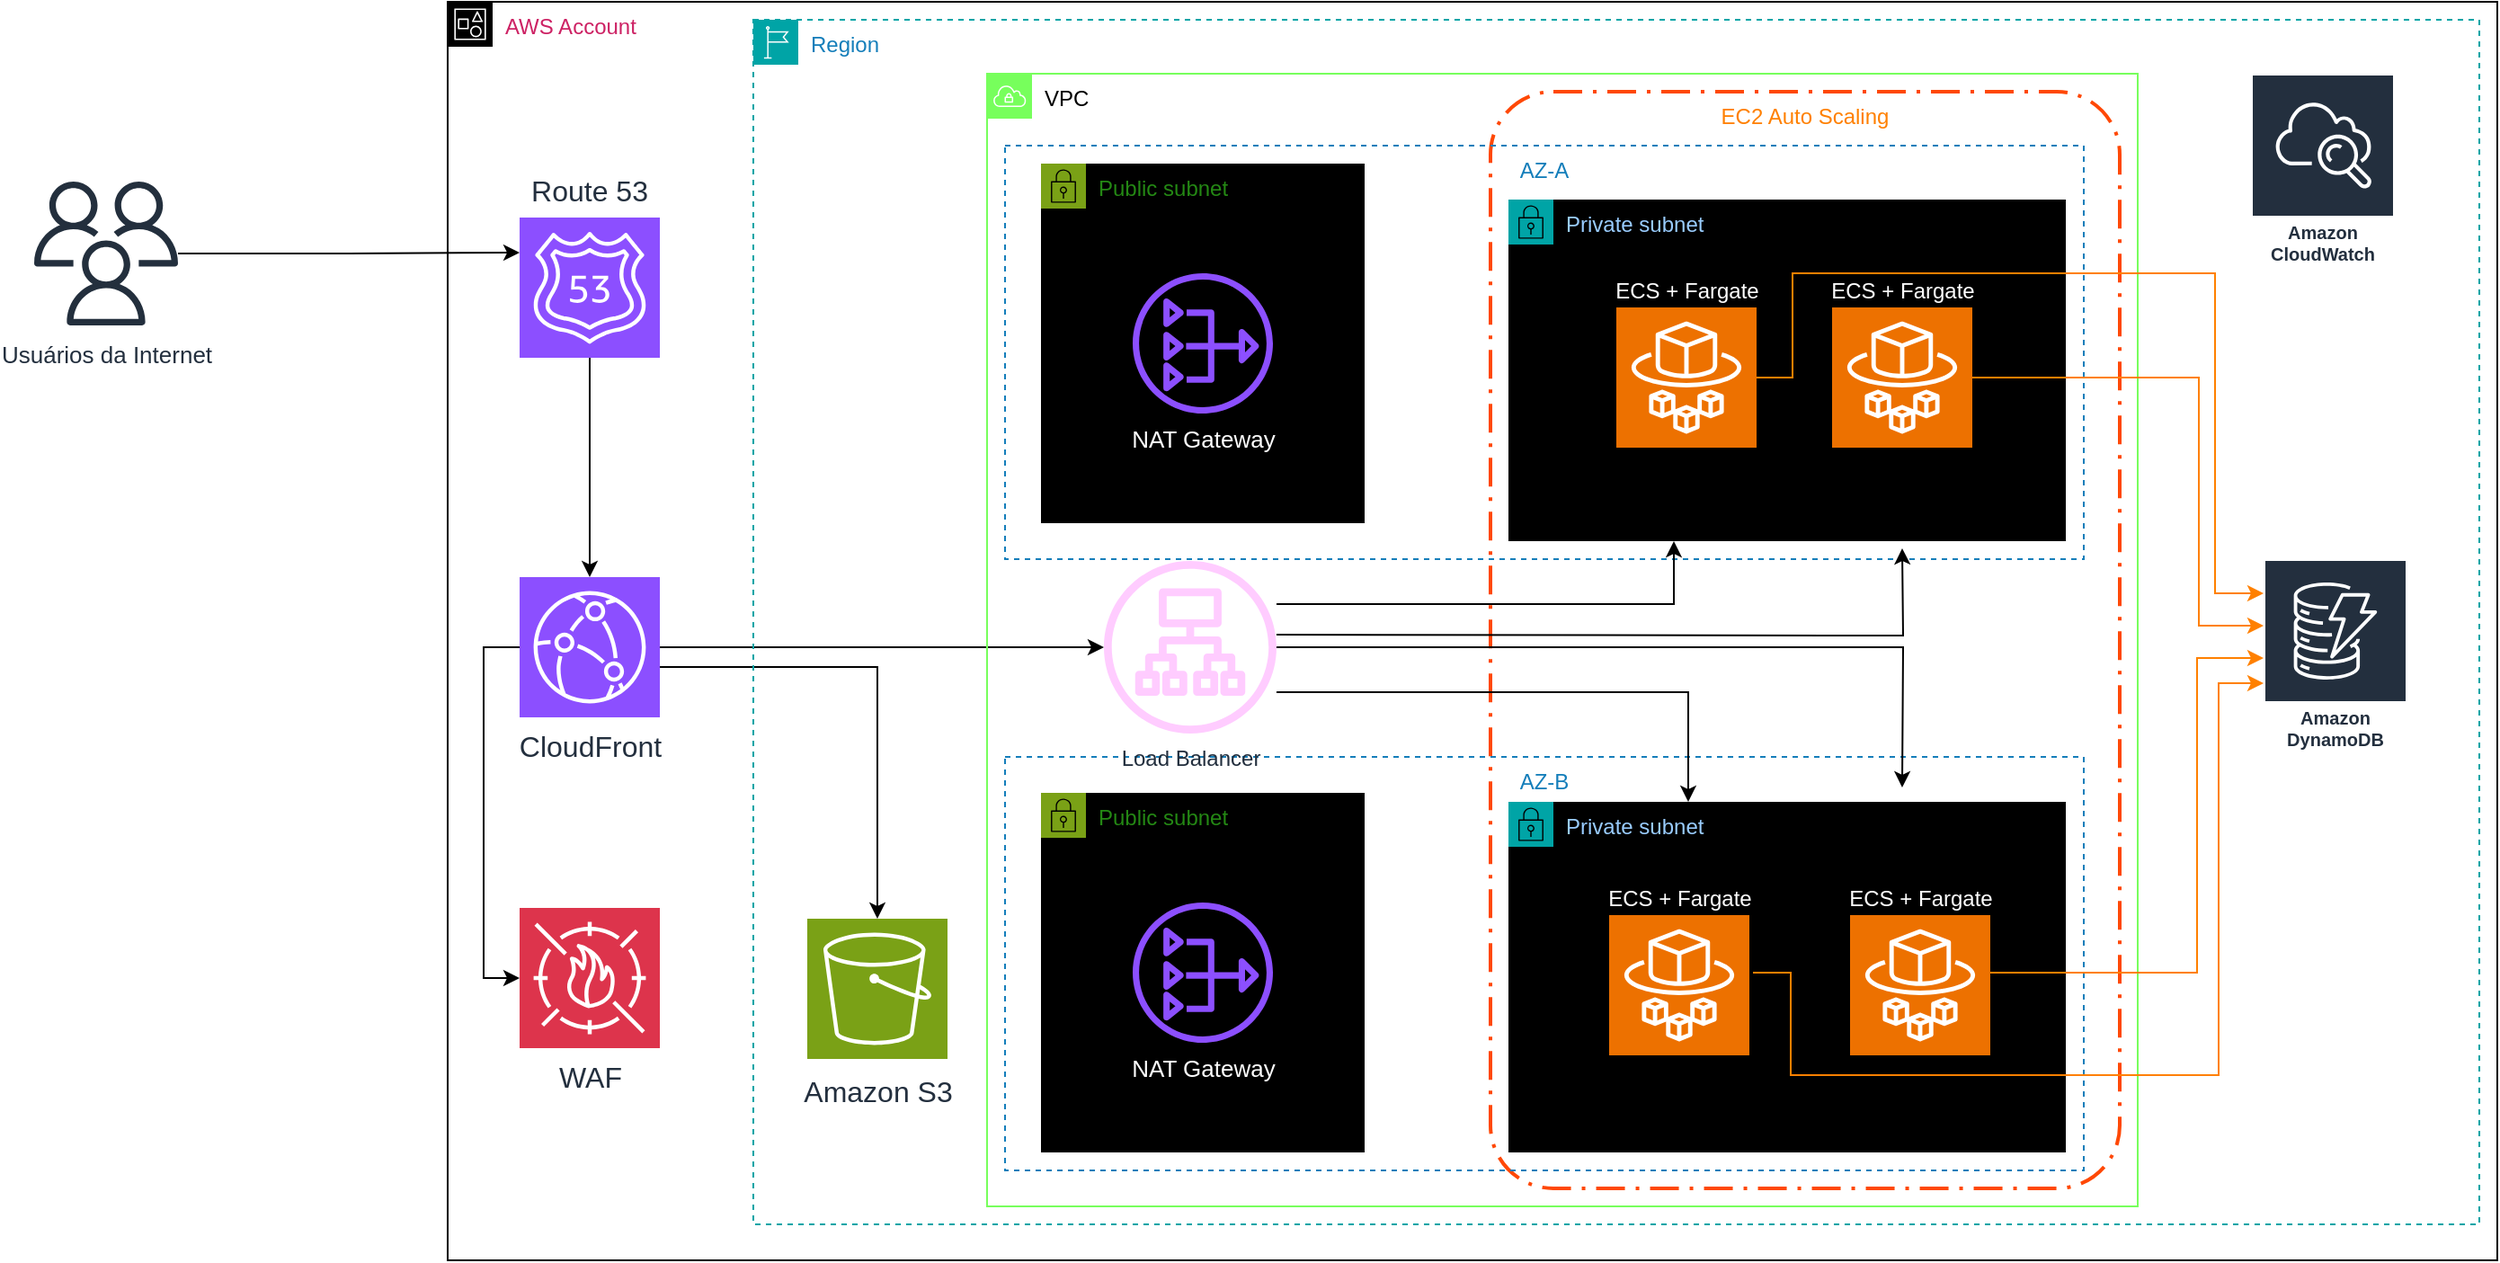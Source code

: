 <mxfile version="23.0.2" type="github">
  <diagram name="Página-1" id="CTM4TyZzp7zjIIdcJPQp">
    <mxGraphModel dx="1112" dy="1016" grid="0" gridSize="10" guides="1" tooltips="1" connect="1" arrows="1" fold="1" page="0" pageScale="1" pageWidth="827" pageHeight="1169" math="0" shadow="0">
      <root>
        <mxCell id="0" />
        <mxCell id="1" parent="0" />
        <mxCell id="7wIXpibPNGcEYtVsEqjC-1" value="AWS Account" style="points=[[0,0],[0.25,0],[0.5,0],[0.75,0],[1,0],[1,0.25],[1,0.5],[1,0.75],[1,1],[0.75,1],[0.5,1],[0.25,1],[0,1],[0,0.75],[0,0.5],[0,0.25]];outlineConnect=0;gradientColor=none;html=1;whiteSpace=wrap;fontSize=12;fontStyle=0;container=1;pointerEvents=0;collapsible=0;recursiveResize=0;shape=mxgraph.aws4.group;grIcon=mxgraph.aws4.group_account;strokeColor=default;fillColor=none;verticalAlign=top;align=left;spacingLeft=30;fontColor=#CD2264;dashed=0;" vertex="1" parent="1">
          <mxGeometry x="20" y="90" width="1140" height="700" as="geometry" />
        </mxCell>
        <mxCell id="7wIXpibPNGcEYtVsEqjC-2" style="edgeStyle=orthogonalEdgeStyle;rounded=0;orthogonalLoop=1;jettySize=auto;html=1;" edge="1" parent="7wIXpibPNGcEYtVsEqjC-1" source="7wIXpibPNGcEYtVsEqjC-6" target="7wIXpibPNGcEYtVsEqjC-5">
          <mxGeometry relative="1" as="geometry" />
        </mxCell>
        <mxCell id="7wIXpibPNGcEYtVsEqjC-3" style="edgeStyle=orthogonalEdgeStyle;rounded=0;orthogonalLoop=1;jettySize=auto;html=1;" edge="1" parent="7wIXpibPNGcEYtVsEqjC-1" source="7wIXpibPNGcEYtVsEqjC-5" target="7wIXpibPNGcEYtVsEqjC-12">
          <mxGeometry relative="1" as="geometry">
            <Array as="points">
              <mxPoint x="239" y="370" />
            </Array>
          </mxGeometry>
        </mxCell>
        <mxCell id="7wIXpibPNGcEYtVsEqjC-4" style="edgeStyle=orthogonalEdgeStyle;rounded=0;orthogonalLoop=1;jettySize=auto;html=1;" edge="1" parent="7wIXpibPNGcEYtVsEqjC-1" source="7wIXpibPNGcEYtVsEqjC-5" target="7wIXpibPNGcEYtVsEqjC-18">
          <mxGeometry relative="1" as="geometry" />
        </mxCell>
        <mxCell id="7wIXpibPNGcEYtVsEqjC-5" value="CloudFront" style="sketch=0;points=[[0,0,0],[0.25,0,0],[0.5,0,0],[0.75,0,0],[1,0,0],[0,1,0],[0.25,1,0],[0.5,1,0],[0.75,1,0],[1,1,0],[0,0.25,0],[0,0.5,0],[0,0.75,0],[1,0.25,0],[1,0.5,0],[1,0.75,0]];outlineConnect=0;fontColor=#232F3E;fillColor=#8C4FFF;strokeColor=#ffffff;dashed=0;verticalLabelPosition=bottom;verticalAlign=top;align=center;html=1;fontSize=16;fontStyle=0;aspect=fixed;shape=mxgraph.aws4.resourceIcon;resIcon=mxgraph.aws4.cloudfront;" vertex="1" parent="7wIXpibPNGcEYtVsEqjC-1">
          <mxGeometry x="40" y="320" width="78" height="78" as="geometry" />
        </mxCell>
        <mxCell id="7wIXpibPNGcEYtVsEqjC-6" value="Route 53" style="sketch=0;points=[[0,0,0],[0.25,0,0],[0.5,0,0],[0.75,0,0],[1,0,0],[0,1,0],[0.25,1,0],[0.5,1,0],[0.75,1,0],[1,1,0],[0,0.25,0],[0,0.5,0],[0,0.75,0],[1,0.25,0],[1,0.5,0],[1,0.75,0]];outlineConnect=0;fontColor=#232F3E;fillColor=#8C4FFF;strokeColor=#ffffff;dashed=0;verticalLabelPosition=top;verticalAlign=bottom;align=center;fontSize=16;fontStyle=0;aspect=fixed;shape=mxgraph.aws4.resourceIcon;resIcon=mxgraph.aws4.route_53;horizontal=1;whiteSpace=wrap;html=1;flipV=0;flipH=0;labelPosition=center;spacingTop=2;spacing=5;" vertex="1" parent="7wIXpibPNGcEYtVsEqjC-1">
          <mxGeometry x="40" y="120" width="78" height="78" as="geometry" />
        </mxCell>
        <mxCell id="7wIXpibPNGcEYtVsEqjC-7" value="Region" style="points=[[0,0],[0.25,0],[0.5,0],[0.75,0],[1,0],[1,0.25],[1,0.5],[1,0.75],[1,1],[0.75,1],[0.5,1],[0.25,1],[0,1],[0,0.75],[0,0.5],[0,0.25]];outlineConnect=0;gradientColor=none;html=1;whiteSpace=wrap;fontSize=12;fontStyle=0;container=1;pointerEvents=0;collapsible=0;recursiveResize=0;shape=mxgraph.aws4.group;grIcon=mxgraph.aws4.group_region;strokeColor=#00A4A6;fillColor=none;verticalAlign=top;align=left;spacingLeft=30;fontColor=#147EBA;dashed=1;" vertex="1" parent="7wIXpibPNGcEYtVsEqjC-1">
          <mxGeometry x="170" y="10" width="960" height="670" as="geometry" />
        </mxCell>
        <mxCell id="7wIXpibPNGcEYtVsEqjC-8" value="EC2 Auto Scaling" style="rounded=1;arcSize=10;dashed=1;fillColor=none;dashPattern=8 3 1 3;strokeWidth=2;fontColor=#FF8000;strokeColor=#ff4805;verticalAlign=top;" vertex="1" parent="7wIXpibPNGcEYtVsEqjC-7">
          <mxGeometry x="410" y="40" width="350" height="610" as="geometry" />
        </mxCell>
        <mxCell id="7wIXpibPNGcEYtVsEqjC-9" value="AZ-A" style="fillColor=none;strokeColor=#147EBA;dashed=1;verticalAlign=top;fontStyle=0;fontColor=#147EBA;whiteSpace=wrap;html=1;" vertex="1" parent="7wIXpibPNGcEYtVsEqjC-7">
          <mxGeometry x="140" y="70" width="600" height="230" as="geometry" />
        </mxCell>
        <mxCell id="7wIXpibPNGcEYtVsEqjC-10" value="AZ-B" style="fillColor=none;strokeColor=#147EBA;dashed=1;verticalAlign=top;fontStyle=0;fontColor=#147EBA;whiteSpace=wrap;html=1;" vertex="1" parent="7wIXpibPNGcEYtVsEqjC-7">
          <mxGeometry x="140" y="410" width="600" height="230" as="geometry" />
        </mxCell>
        <mxCell id="7wIXpibPNGcEYtVsEqjC-11" value="VPC" style="sketch=0;outlineConnect=0;html=1;whiteSpace=wrap;fontSize=12;fontStyle=0;shape=mxgraph.aws4.group;grIcon=mxgraph.aws4.group_vpc;verticalAlign=top;align=left;spacingLeft=30;dashed=0;fillColor=none;strokeColor=#77FF5C;" vertex="1" parent="7wIXpibPNGcEYtVsEqjC-7">
          <mxGeometry x="130" y="30" width="640" height="630" as="geometry" />
        </mxCell>
        <mxCell id="7wIXpibPNGcEYtVsEqjC-12" value="Amazon S3" style="sketch=0;points=[[0,0,0],[0.25,0,0],[0.5,0,0],[0.75,0,0],[1,0,0],[0,1,0],[0.25,1,0],[0.5,1,0],[0.75,1,0],[1,1,0],[0,0.25,0],[0,0.5,0],[0,0.75,0],[1,0.25,0],[1,0.5,0],[1,0.75,0]];outlineConnect=0;fontColor=#232F3E;fillColor=#7AA116;strokeColor=#ffffff;dashed=0;verticalLabelPosition=bottom;verticalAlign=top;align=center;html=1;fontSize=16;fontStyle=0;aspect=fixed;shape=mxgraph.aws4.resourceIcon;resIcon=mxgraph.aws4.s3;spacingTop=2;" vertex="1" parent="7wIXpibPNGcEYtVsEqjC-7">
          <mxGeometry x="30" y="500" width="78" height="78" as="geometry" />
        </mxCell>
        <mxCell id="7wIXpibPNGcEYtVsEqjC-13" value="Public subnet" style="points=[[0,0],[0.25,0],[0.5,0],[0.75,0],[1,0],[1,0.25],[1,0.5],[1,0.75],[1,1],[0.75,1],[0.5,1],[0.25,1],[0,1],[0,0.75],[0,0.5],[0,0.25]];outlineConnect=0;gradientColor=none;html=1;whiteSpace=wrap;fontSize=12;fontStyle=0;container=1;pointerEvents=0;collapsible=0;recursiveResize=0;shape=mxgraph.aws4.group;grIcon=mxgraph.aws4.group_security_group;grStroke=0;strokeColor=#7AA116;fillColor=#000000;verticalAlign=top;align=left;spacingLeft=30;fontColor=#248814;dashed=0;" vertex="1" parent="7wIXpibPNGcEYtVsEqjC-7">
          <mxGeometry x="160" y="80" width="180" height="200" as="geometry" />
        </mxCell>
        <mxCell id="7wIXpibPNGcEYtVsEqjC-14" value="&lt;font color=&quot;#ffffff&quot; style=&quot;font-size: 13px;&quot;&gt;NAT Gateway&lt;/font&gt;" style="sketch=0;outlineConnect=0;fontColor=#232F3E;gradientColor=none;fillColor=#8C4FFF;strokeColor=none;dashed=0;verticalLabelPosition=bottom;verticalAlign=top;align=center;html=1;fontSize=12;fontStyle=0;aspect=fixed;pointerEvents=1;shape=mxgraph.aws4.nat_gateway;" vertex="1" parent="7wIXpibPNGcEYtVsEqjC-13">
          <mxGeometry x="51" y="61" width="78" height="78" as="geometry" />
        </mxCell>
        <mxCell id="7wIXpibPNGcEYtVsEqjC-15" value="Public subnet" style="points=[[0,0],[0.25,0],[0.5,0],[0.75,0],[1,0],[1,0.25],[1,0.5],[1,0.75],[1,1],[0.75,1],[0.5,1],[0.25,1],[0,1],[0,0.75],[0,0.5],[0,0.25]];outlineConnect=0;gradientColor=none;html=1;whiteSpace=wrap;fontSize=12;fontStyle=0;container=1;pointerEvents=0;collapsible=0;recursiveResize=0;shape=mxgraph.aws4.group;grIcon=mxgraph.aws4.group_security_group;grStroke=0;strokeColor=#7AA116;fillColor=#000000;verticalAlign=top;align=left;spacingLeft=30;fontColor=#248814;dashed=0;" vertex="1" parent="7wIXpibPNGcEYtVsEqjC-7">
          <mxGeometry x="160" y="430" width="180" height="200" as="geometry" />
        </mxCell>
        <mxCell id="7wIXpibPNGcEYtVsEqjC-16" value="&lt;font color=&quot;#ffffff&quot; style=&quot;font-size: 13px;&quot;&gt;NAT Gateway&lt;/font&gt;" style="sketch=0;outlineConnect=0;fontColor=#232F3E;gradientColor=none;fillColor=#8C4FFF;strokeColor=none;dashed=0;verticalLabelPosition=bottom;verticalAlign=top;align=center;html=1;fontSize=12;fontStyle=0;aspect=fixed;pointerEvents=1;shape=mxgraph.aws4.nat_gateway;" vertex="1" parent="7wIXpibPNGcEYtVsEqjC-15">
          <mxGeometry x="51" y="61" width="78" height="78" as="geometry" />
        </mxCell>
        <mxCell id="7wIXpibPNGcEYtVsEqjC-17" style="edgeStyle=orthogonalEdgeStyle;rounded=0;orthogonalLoop=1;jettySize=auto;html=1;" edge="1" parent="7wIXpibPNGcEYtVsEqjC-7" source="7wIXpibPNGcEYtVsEqjC-18" target="7wIXpibPNGcEYtVsEqjC-23">
          <mxGeometry relative="1" as="geometry">
            <mxPoint x="515" y="429" as="targetPoint" />
            <Array as="points">
              <mxPoint x="520" y="374" />
            </Array>
          </mxGeometry>
        </mxCell>
        <mxCell id="7wIXpibPNGcEYtVsEqjC-18" value="Load Balancer&lt;br&gt;" style="sketch=0;outlineConnect=0;fontColor=#232F3E;gradientColor=none;fillColor=#FFCCFF;strokeColor=none;dashed=0;verticalLabelPosition=bottom;verticalAlign=top;align=center;html=1;fontSize=12;fontStyle=0;aspect=fixed;pointerEvents=1;shape=mxgraph.aws4.application_load_balancer;" vertex="1" parent="7wIXpibPNGcEYtVsEqjC-7">
          <mxGeometry x="195" y="301" width="96" height="96" as="geometry" />
        </mxCell>
        <mxCell id="7wIXpibPNGcEYtVsEqjC-19" value="EC2" style="sketch=0;points=[[0,0,0],[0.25,0,0],[0.5,0,0],[0.75,0,0],[1,0,0],[0,1,0],[0.25,1,0],[0.5,1,0],[0.75,1,0],[1,1,0],[0,0.25,0],[0,0.5,0],[0,0.75,0],[1,0.25,0],[1,0.5,0],[1,0.75,0]];outlineConnect=0;fontColor=#FFFFFF;fillColor=#ED7100;strokeColor=#ffffff;dashed=0;verticalLabelPosition=top;verticalAlign=bottom;align=center;html=1;fontSize=12;fontStyle=0;aspect=fixed;shape=mxgraph.aws4.resourceIcon;resIcon=mxgraph.aws4.ec2;labelPosition=center;" vertex="1" parent="7wIXpibPNGcEYtVsEqjC-7">
          <mxGeometry x="480" y="491" width="78" height="78" as="geometry" />
        </mxCell>
        <mxCell id="7wIXpibPNGcEYtVsEqjC-20" style="edgeStyle=orthogonalEdgeStyle;rounded=0;orthogonalLoop=1;jettySize=auto;html=1;" edge="1" parent="7wIXpibPNGcEYtVsEqjC-7" source="7wIXpibPNGcEYtVsEqjC-18" target="7wIXpibPNGcEYtVsEqjC-26">
          <mxGeometry relative="1" as="geometry">
            <mxPoint x="522" y="311" as="targetPoint" />
            <Array as="points">
              <mxPoint x="512" y="325" />
            </Array>
          </mxGeometry>
        </mxCell>
        <mxCell id="7wIXpibPNGcEYtVsEqjC-21" style="edgeStyle=orthogonalEdgeStyle;rounded=0;orthogonalLoop=1;jettySize=auto;html=1;" edge="1" parent="7wIXpibPNGcEYtVsEqjC-7">
          <mxGeometry relative="1" as="geometry">
            <mxPoint x="291" y="342" as="sourcePoint" />
            <mxPoint x="639" y="294" as="targetPoint" />
          </mxGeometry>
        </mxCell>
        <mxCell id="7wIXpibPNGcEYtVsEqjC-22" style="edgeStyle=orthogonalEdgeStyle;rounded=0;orthogonalLoop=1;jettySize=auto;html=1;" edge="1" parent="7wIXpibPNGcEYtVsEqjC-7" source="7wIXpibPNGcEYtVsEqjC-18">
          <mxGeometry relative="1" as="geometry">
            <mxPoint x="639" y="427" as="targetPoint" />
          </mxGeometry>
        </mxCell>
        <mxCell id="7wIXpibPNGcEYtVsEqjC-23" value="Private subnet" style="points=[[0,0],[0.25,0],[0.5,0],[0.75,0],[1,0],[1,0.25],[1,0.5],[1,0.75],[1,1],[0.75,1],[0.5,1],[0.25,1],[0,1],[0,0.75],[0,0.5],[0,0.25]];outlineConnect=0;gradientColor=none;html=1;whiteSpace=wrap;fontSize=12;fontStyle=0;container=1;pointerEvents=0;collapsible=0;recursiveResize=0;shape=mxgraph.aws4.group;grIcon=mxgraph.aws4.group_security_group;grStroke=0;strokeColor=#00A4A6;fillColor=#000000;verticalAlign=top;align=left;spacingLeft=30;fontColor=#99CCFF;dashed=0;" vertex="1" parent="7wIXpibPNGcEYtVsEqjC-7">
          <mxGeometry x="420" y="435" width="310" height="195" as="geometry" />
        </mxCell>
        <mxCell id="7wIXpibPNGcEYtVsEqjC-26" value="Private subnet" style="points=[[0,0],[0.25,0],[0.5,0],[0.75,0],[1,0],[1,0.25],[1,0.5],[1,0.75],[1,1],[0.75,1],[0.5,1],[0.25,1],[0,1],[0,0.75],[0,0.5],[0,0.25]];outlineConnect=0;gradientColor=none;html=1;whiteSpace=wrap;fontSize=12;fontStyle=0;container=1;pointerEvents=0;collapsible=0;recursiveResize=0;shape=mxgraph.aws4.group;grIcon=mxgraph.aws4.group_security_group;grStroke=0;strokeColor=#00A4A6;fillColor=#000000;verticalAlign=top;align=left;spacingLeft=30;fontColor=#99CCFF;dashed=0;" vertex="1" parent="7wIXpibPNGcEYtVsEqjC-7">
          <mxGeometry x="420" y="100" width="310" height="190" as="geometry" />
        </mxCell>
        <mxCell id="7wIXpibPNGcEYtVsEqjC-39" value="ECS + Fargate" style="sketch=0;points=[[0,0,0],[0.25,0,0],[0.5,0,0],[0.75,0,0],[1,0,0],[0,1,0],[0.25,1,0],[0.5,1,0],[0.75,1,0],[1,1,0],[0,0.25,0],[0,0.5,0],[0,0.75,0],[1,0.25,0],[1,0.5,0],[1,0.75,0]];outlineConnect=0;fontColor=#FFFFFF;fillColor=#ED7100;strokeColor=#ffffff;dashed=0;verticalLabelPosition=top;verticalAlign=bottom;align=center;html=1;fontSize=12;fontStyle=0;aspect=fixed;shape=mxgraph.aws4.resourceIcon;resIcon=mxgraph.aws4.fargate;labelPosition=center;" vertex="1" parent="7wIXpibPNGcEYtVsEqjC-26">
          <mxGeometry x="60" y="60" width="78" height="78" as="geometry" />
        </mxCell>
        <mxCell id="7wIXpibPNGcEYtVsEqjC-29" value="Amazon CloudWatch" style="sketch=0;outlineConnect=0;fontColor=#232F3E;gradientColor=none;strokeColor=#ffffff;fillColor=#232F3E;dashed=0;verticalLabelPosition=middle;verticalAlign=bottom;align=center;html=1;whiteSpace=wrap;fontSize=10;fontStyle=1;spacing=3;shape=mxgraph.aws4.productIcon;prIcon=mxgraph.aws4.cloudwatch;" vertex="1" parent="7wIXpibPNGcEYtVsEqjC-7">
          <mxGeometry x="833" y="30" width="80" height="110" as="geometry" />
        </mxCell>
        <mxCell id="7wIXpibPNGcEYtVsEqjC-30" value="Amazon DynamoDB" style="sketch=0;outlineConnect=0;fontColor=#232F3E;gradientColor=none;strokeColor=#ffffff;fillColor=#232F3E;dashed=0;verticalLabelPosition=middle;verticalAlign=bottom;align=center;html=1;whiteSpace=wrap;fontSize=10;fontStyle=1;spacing=3;shape=mxgraph.aws4.productIcon;prIcon=mxgraph.aws4.dynamodb;" vertex="1" parent="7wIXpibPNGcEYtVsEqjC-7">
          <mxGeometry x="840" y="300" width="80" height="110" as="geometry" />
        </mxCell>
        <mxCell id="7wIXpibPNGcEYtVsEqjC-31" style="edgeStyle=orthogonalEdgeStyle;rounded=0;orthogonalLoop=1;jettySize=auto;html=1;strokeColor=#FF8000;" edge="1" parent="7wIXpibPNGcEYtVsEqjC-7" target="7wIXpibPNGcEYtVsEqjC-30">
          <mxGeometry relative="1" as="geometry">
            <Array as="points">
              <mxPoint x="578" y="199" />
              <mxPoint x="578" y="141" />
              <mxPoint x="813" y="141" />
              <mxPoint x="813" y="319" />
            </Array>
            <mxPoint x="558" y="199" as="sourcePoint" />
          </mxGeometry>
        </mxCell>
        <mxCell id="7wIXpibPNGcEYtVsEqjC-32" style="edgeStyle=orthogonalEdgeStyle;rounded=0;orthogonalLoop=1;jettySize=auto;html=1;strokeColor=#FF8000;" edge="1" parent="7wIXpibPNGcEYtVsEqjC-7" target="7wIXpibPNGcEYtVsEqjC-30">
          <mxGeometry relative="1" as="geometry">
            <Array as="points">
              <mxPoint x="804" y="199" />
              <mxPoint x="804" y="337" />
            </Array>
            <mxPoint x="678" y="199" as="sourcePoint" />
          </mxGeometry>
        </mxCell>
        <mxCell id="7wIXpibPNGcEYtVsEqjC-33" style="edgeStyle=orthogonalEdgeStyle;rounded=0;orthogonalLoop=1;jettySize=auto;html=1;fillColor=#fa6800;strokeColor=#FF8000;" edge="1" parent="7wIXpibPNGcEYtVsEqjC-7" target="7wIXpibPNGcEYtVsEqjC-30">
          <mxGeometry relative="1" as="geometry">
            <Array as="points">
              <mxPoint x="803" y="530" />
              <mxPoint x="803" y="355" />
            </Array>
            <mxPoint x="678" y="530" as="sourcePoint" />
          </mxGeometry>
        </mxCell>
        <mxCell id="7wIXpibPNGcEYtVsEqjC-34" style="edgeStyle=orthogonalEdgeStyle;rounded=0;orthogonalLoop=1;jettySize=auto;html=1;exitX=1;exitY=0.5;exitDx=0;exitDy=0;exitPerimeter=0;strokeColor=#FF8000;" edge="1" parent="7wIXpibPNGcEYtVsEqjC-7" target="7wIXpibPNGcEYtVsEqjC-30">
          <mxGeometry relative="1" as="geometry">
            <Array as="points">
              <mxPoint x="577" y="530" />
              <mxPoint x="577" y="587" />
              <mxPoint x="815" y="587" />
              <mxPoint x="815" y="369" />
            </Array>
            <mxPoint x="556" y="530" as="sourcePoint" />
          </mxGeometry>
        </mxCell>
        <mxCell id="7wIXpibPNGcEYtVsEqjC-42" value="ECS + Fargate" style="sketch=0;points=[[0,0,0],[0.25,0,0],[0.5,0,0],[0.75,0,0],[1,0,0],[0,1,0],[0.25,1,0],[0.5,1,0],[0.75,1,0],[1,1,0],[0,0.25,0],[0,0.5,0],[0,0.75,0],[1,0.25,0],[1,0.5,0],[1,0.75,0]];outlineConnect=0;fontColor=#FFFFFF;fillColor=#ED7100;strokeColor=#ffffff;dashed=0;verticalLabelPosition=top;verticalAlign=bottom;align=center;html=1;fontSize=12;fontStyle=0;aspect=fixed;shape=mxgraph.aws4.resourceIcon;resIcon=mxgraph.aws4.fargate;labelPosition=center;" vertex="1" parent="7wIXpibPNGcEYtVsEqjC-7">
          <mxGeometry x="600" y="160" width="78" height="78" as="geometry" />
        </mxCell>
        <mxCell id="7wIXpibPNGcEYtVsEqjC-41" value="ECS + Fargate" style="sketch=0;points=[[0,0,0],[0.25,0,0],[0.5,0,0],[0.75,0,0],[1,0,0],[0,1,0],[0.25,1,0],[0.5,1,0],[0.75,1,0],[1,1,0],[0,0.25,0],[0,0.5,0],[0,0.75,0],[1,0.25,0],[1,0.5,0],[1,0.75,0]];outlineConnect=0;fontColor=#FFFFFF;fillColor=#ED7100;strokeColor=#ffffff;dashed=0;verticalLabelPosition=top;verticalAlign=bottom;align=center;html=1;fontSize=12;fontStyle=0;aspect=fixed;shape=mxgraph.aws4.resourceIcon;resIcon=mxgraph.aws4.fargate;labelPosition=center;" vertex="1" parent="7wIXpibPNGcEYtVsEqjC-7">
          <mxGeometry x="476" y="498" width="78" height="78" as="geometry" />
        </mxCell>
        <mxCell id="7wIXpibPNGcEYtVsEqjC-40" value="ECS + Fargate" style="sketch=0;points=[[0,0,0],[0.25,0,0],[0.5,0,0],[0.75,0,0],[1,0,0],[0,1,0],[0.25,1,0],[0.5,1,0],[0.75,1,0],[1,1,0],[0,0.25,0],[0,0.5,0],[0,0.75,0],[1,0.25,0],[1,0.5,0],[1,0.75,0]];outlineConnect=0;fontColor=#FFFFFF;fillColor=#ED7100;strokeColor=#ffffff;dashed=0;verticalLabelPosition=top;verticalAlign=bottom;align=center;html=1;fontSize=12;fontStyle=0;aspect=fixed;shape=mxgraph.aws4.resourceIcon;resIcon=mxgraph.aws4.fargate;labelPosition=center;" vertex="1" parent="7wIXpibPNGcEYtVsEqjC-7">
          <mxGeometry x="610" y="498" width="78" height="78" as="geometry" />
        </mxCell>
        <mxCell id="7wIXpibPNGcEYtVsEqjC-35" value="WAF" style="sketch=0;points=[[0,0,0],[0.25,0,0],[0.5,0,0],[0.75,0,0],[1,0,0],[0,1,0],[0.25,1,0],[0.5,1,0],[0.75,1,0],[1,1,0],[0,0.25,0],[0,0.5,0],[0,0.75,0],[1,0.25,0],[1,0.5,0],[1,0.75,0]];outlineConnect=0;fontColor=#232F3E;fillColor=#DD344C;strokeColor=#ffffff;dashed=0;verticalLabelPosition=bottom;verticalAlign=top;align=center;html=1;fontSize=16;fontStyle=0;aspect=fixed;shape=mxgraph.aws4.resourceIcon;resIcon=mxgraph.aws4.waf;" vertex="1" parent="7wIXpibPNGcEYtVsEqjC-1">
          <mxGeometry x="40" y="504" width="78" height="78" as="geometry" />
        </mxCell>
        <mxCell id="7wIXpibPNGcEYtVsEqjC-36" style="edgeStyle=orthogonalEdgeStyle;rounded=0;orthogonalLoop=1;jettySize=auto;html=1;exitX=0;exitY=0.5;exitDx=0;exitDy=0;exitPerimeter=0;entryX=0;entryY=0.5;entryDx=0;entryDy=0;entryPerimeter=0;" edge="1" parent="7wIXpibPNGcEYtVsEqjC-1" source="7wIXpibPNGcEYtVsEqjC-5" target="7wIXpibPNGcEYtVsEqjC-35">
          <mxGeometry relative="1" as="geometry" />
        </mxCell>
        <object label="Usuários da Internet&lt;br style=&quot;font-size: 13px;&quot;&gt;" id="7wIXpibPNGcEYtVsEqjC-37">
          <mxCell style="sketch=0;outlineConnect=0;fontColor=#232F3E;gradientColor=none;fillColor=#232F3D;strokeColor=none;dashed=0;verticalLabelPosition=bottom;verticalAlign=top;align=center;html=1;fontSize=13;fontStyle=0;aspect=fixed;pointerEvents=1;shape=mxgraph.aws4.users;labelBackgroundColor=none;labelBorderColor=none;spacingTop=2;" vertex="1" parent="1">
            <mxGeometry x="-210" y="190" width="80" height="80" as="geometry" />
          </mxCell>
        </object>
        <mxCell id="7wIXpibPNGcEYtVsEqjC-38" style="edgeStyle=orthogonalEdgeStyle;rounded=0;orthogonalLoop=1;jettySize=auto;html=1;entryX=0;entryY=0.25;entryDx=0;entryDy=0;entryPerimeter=0;" edge="1" parent="1" source="7wIXpibPNGcEYtVsEqjC-37" target="7wIXpibPNGcEYtVsEqjC-6">
          <mxGeometry relative="1" as="geometry" />
        </mxCell>
      </root>
    </mxGraphModel>
  </diagram>
</mxfile>
